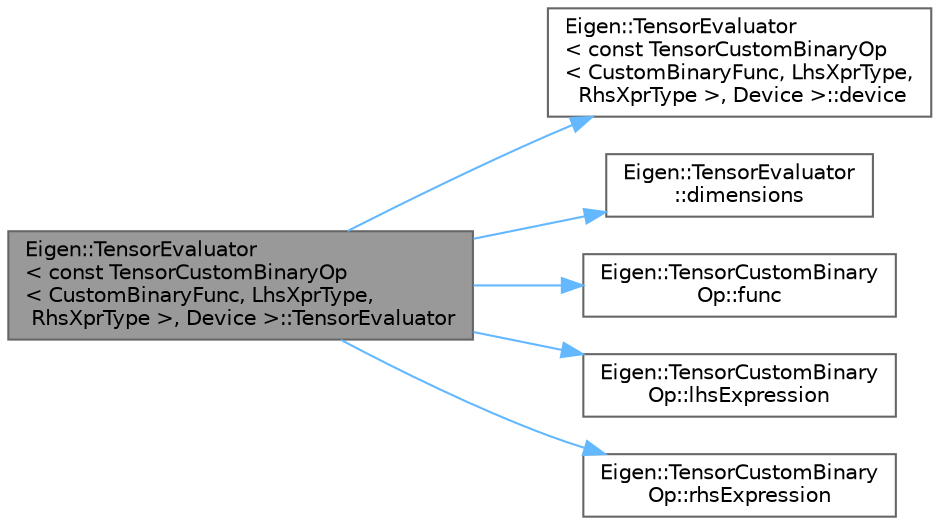 digraph "Eigen::TensorEvaluator&lt; const TensorCustomBinaryOp&lt; CustomBinaryFunc, LhsXprType, RhsXprType &gt;, Device &gt;::TensorEvaluator"
{
 // LATEX_PDF_SIZE
  bgcolor="transparent";
  edge [fontname=Helvetica,fontsize=10,labelfontname=Helvetica,labelfontsize=10];
  node [fontname=Helvetica,fontsize=10,shape=box,height=0.2,width=0.4];
  rankdir="LR";
  Node1 [id="Node000001",label="Eigen::TensorEvaluator\l\< const TensorCustomBinaryOp\l\< CustomBinaryFunc, LhsXprType,\l RhsXprType \>, Device \>::TensorEvaluator",height=0.2,width=0.4,color="gray40", fillcolor="grey60", style="filled", fontcolor="black",tooltip=" "];
  Node1 -> Node2 [id="edge6_Node000001_Node000002",color="steelblue1",style="solid",tooltip=" "];
  Node2 [id="Node000002",label="Eigen::TensorEvaluator\l\< const TensorCustomBinaryOp\l\< CustomBinaryFunc, LhsXprType,\l RhsXprType \>, Device \>::device",height=0.2,width=0.4,color="grey40", fillcolor="white", style="filled",URL="$struct_eigen_1_1_tensor_evaluator.html#aa1eb26b743a6cafedceb567036276d4e",tooltip=" "];
  Node1 -> Node3 [id="edge7_Node000001_Node000003",color="steelblue1",style="solid",tooltip=" "];
  Node3 [id="Node000003",label="Eigen::TensorEvaluator\l::dimensions",height=0.2,width=0.4,color="grey40", fillcolor="white", style="filled",URL="$struct_eigen_1_1_tensor_evaluator.html#a4b49b2c40bcb2220fb240083cd1833c6",tooltip=" "];
  Node1 -> Node4 [id="edge8_Node000001_Node000004",color="steelblue1",style="solid",tooltip=" "];
  Node4 [id="Node000004",label="Eigen::TensorCustomBinary\lOp::func",height=0.2,width=0.4,color="grey40", fillcolor="white", style="filled",URL="$class_eigen_1_1_tensor_custom_binary_op.html#a13c142f448d221b1db9d92776f648258",tooltip=" "];
  Node1 -> Node5 [id="edge9_Node000001_Node000005",color="steelblue1",style="solid",tooltip=" "];
  Node5 [id="Node000005",label="Eigen::TensorCustomBinary\lOp::lhsExpression",height=0.2,width=0.4,color="grey40", fillcolor="white", style="filled",URL="$class_eigen_1_1_tensor_custom_binary_op.html#a932da61714726cca4a654dca8b3dd19c",tooltip=" "];
  Node1 -> Node6 [id="edge10_Node000001_Node000006",color="steelblue1",style="solid",tooltip=" "];
  Node6 [id="Node000006",label="Eigen::TensorCustomBinary\lOp::rhsExpression",height=0.2,width=0.4,color="grey40", fillcolor="white", style="filled",URL="$class_eigen_1_1_tensor_custom_binary_op.html#a307a1cc596c16ca86da1984de2a292d3",tooltip=" "];
}
